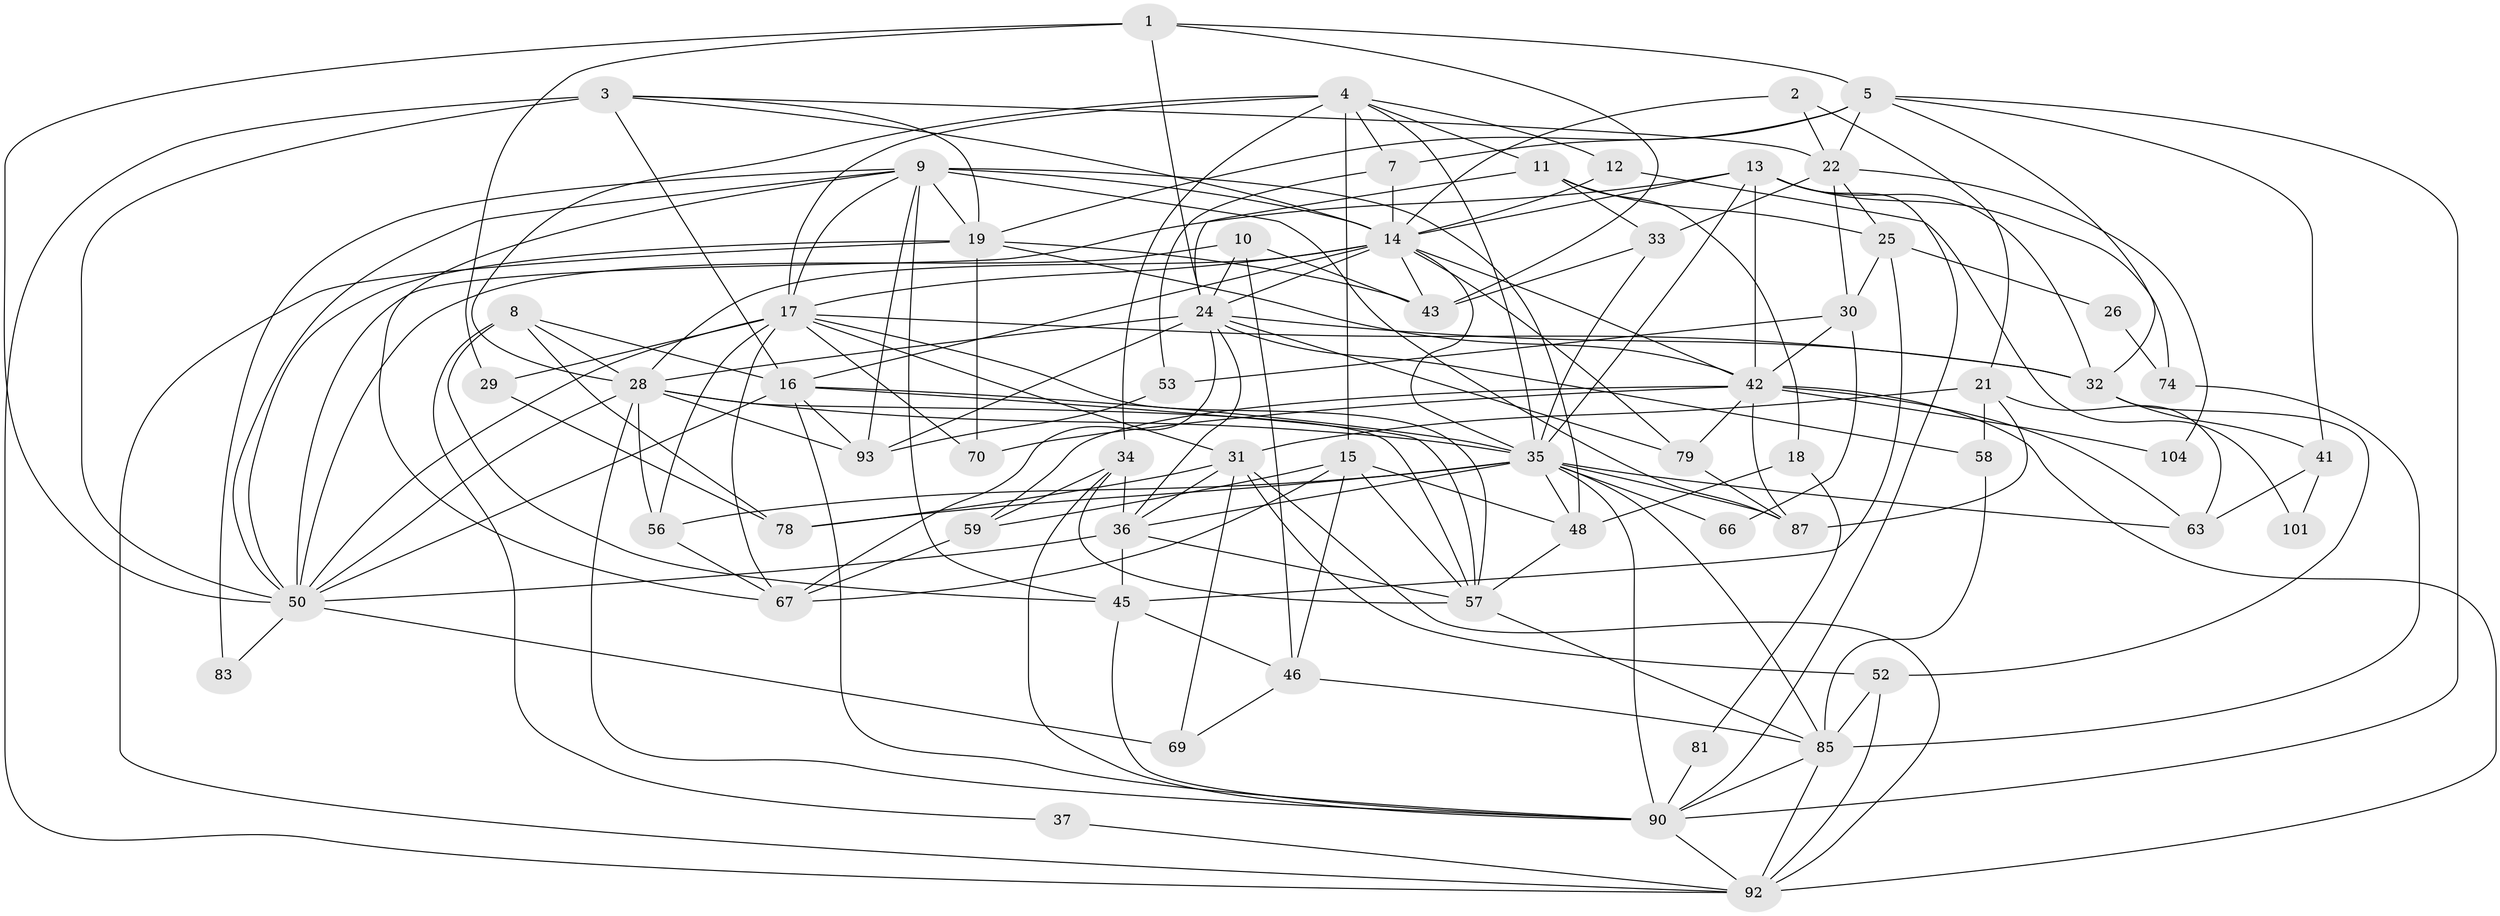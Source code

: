 // original degree distribution, {4: 0.2755905511811024, 3: 0.2755905511811024, 6: 0.07874015748031496, 7: 0.03937007874015748, 5: 0.2047244094488189, 2: 0.11811023622047244, 8: 0.007874015748031496}
// Generated by graph-tools (version 1.1) at 2025/14/03/09/25 04:14:56]
// undirected, 63 vertices, 179 edges
graph export_dot {
graph [start="1"]
  node [color=gray90,style=filled];
  1 [super="+107+71"];
  2;
  3;
  4 [super="+6"];
  5 [super="+64"];
  7;
  8;
  9 [super="+119+62"];
  10 [super="+20"];
  11;
  12;
  13 [super="+103+121"];
  14 [super="+23+38"];
  15 [super="+75+86"];
  16 [super="+113"];
  17 [super="+55+27"];
  18;
  19 [super="+76+100"];
  21;
  22 [super="+106+89"];
  24 [super="+40+51+94"];
  25 [super="+102"];
  26;
  28 [super="+109"];
  29;
  30;
  31 [super="+39+117"];
  32 [super="+68"];
  33;
  34;
  35 [super="+125+44+99"];
  36 [super="+82"];
  37;
  41 [super="+95"];
  42 [super="+72"];
  43 [super="+65"];
  45 [super="+61"];
  46 [super="+60"];
  48 [super="+118"];
  50 [super="+54"];
  52;
  53;
  56 [super="+98"];
  57 [super="+73+80"];
  58;
  59;
  63;
  66;
  67 [super="+120"];
  69 [super="+91"];
  70;
  74;
  78;
  79;
  81;
  83;
  85 [super="+112"];
  87 [super="+111"];
  90 [super="+116"];
  92 [super="+124"];
  93 [super="+122"];
  101;
  104;
  1 -- 24;
  1 -- 43;
  1 -- 29;
  1 -- 5;
  1 -- 50;
  2 -- 21;
  2 -- 14;
  2 -- 22;
  3 -- 50;
  3 -- 19;
  3 -- 22;
  3 -- 92;
  3 -- 14;
  3 -- 16;
  4 -- 34;
  4 -- 17;
  4 -- 7;
  4 -- 11;
  4 -- 12;
  4 -- 15;
  4 -- 28;
  4 -- 35;
  5 -- 90;
  5 -- 19;
  5 -- 7;
  5 -- 41;
  5 -- 32;
  5 -- 22;
  7 -- 53;
  7 -- 14;
  8 -- 16;
  8 -- 28;
  8 -- 37;
  8 -- 78;
  8 -- 45;
  9 -- 45 [weight=2];
  9 -- 93;
  9 -- 87;
  9 -- 48;
  9 -- 19;
  9 -- 67;
  9 -- 83;
  9 -- 14;
  9 -- 17;
  9 -- 50;
  10 -- 46;
  10 -- 43;
  10 -- 24;
  10 -- 50;
  11 -- 18;
  11 -- 33;
  11 -- 24;
  11 -- 25;
  12 -- 101;
  12 -- 14;
  13 -- 35;
  13 -- 32;
  13 -- 50;
  13 -- 74;
  13 -- 90;
  13 -- 14;
  13 -- 42;
  14 -- 24;
  14 -- 35;
  14 -- 79;
  14 -- 17 [weight=2];
  14 -- 28;
  14 -- 42;
  14 -- 16;
  14 -- 43;
  15 -- 48;
  15 -- 67;
  15 -- 59;
  15 -- 46;
  15 -- 57 [weight=2];
  16 -- 93;
  16 -- 57;
  16 -- 50;
  16 -- 35;
  16 -- 90;
  17 -- 67;
  17 -- 70;
  17 -- 56 [weight=2];
  17 -- 57 [weight=2];
  17 -- 29;
  17 -- 31;
  17 -- 50;
  17 -- 32;
  18 -- 48;
  18 -- 81;
  19 -- 70;
  19 -- 42;
  19 -- 92;
  19 -- 50;
  19 -- 43;
  21 -- 58;
  21 -- 63;
  21 -- 31;
  21 -- 87;
  22 -- 33;
  22 -- 104;
  22 -- 25;
  22 -- 30;
  24 -- 36;
  24 -- 67 [weight=2];
  24 -- 28;
  24 -- 32;
  24 -- 58;
  24 -- 93;
  24 -- 79;
  25 -- 30;
  25 -- 26;
  25 -- 45;
  26 -- 74;
  28 -- 35;
  28 -- 50;
  28 -- 56;
  28 -- 90;
  28 -- 93;
  28 -- 57;
  29 -- 78;
  30 -- 53;
  30 -- 66;
  30 -- 42;
  31 -- 69 [weight=2];
  31 -- 36;
  31 -- 92;
  31 -- 78;
  31 -- 52;
  32 -- 52;
  32 -- 41;
  33 -- 43;
  33 -- 35;
  34 -- 36;
  34 -- 59;
  34 -- 57;
  34 -- 90;
  35 -- 66;
  35 -- 90;
  35 -- 48;
  35 -- 85;
  35 -- 87;
  35 -- 78;
  35 -- 36;
  35 -- 56;
  35 -- 63;
  36 -- 45;
  36 -- 57;
  36 -- 50;
  37 -- 92;
  41 -- 101;
  41 -- 63;
  42 -- 92;
  42 -- 70;
  42 -- 104;
  42 -- 79;
  42 -- 87;
  42 -- 59;
  42 -- 63;
  45 -- 46;
  45 -- 90;
  46 -- 85;
  46 -- 69;
  48 -- 57;
  50 -- 69;
  50 -- 83;
  52 -- 85;
  52 -- 92;
  53 -- 93;
  56 -- 67;
  57 -- 85;
  58 -- 85;
  59 -- 67;
  74 -- 85;
  79 -- 87;
  81 -- 90;
  85 -- 92;
  85 -- 90;
  90 -- 92;
}
